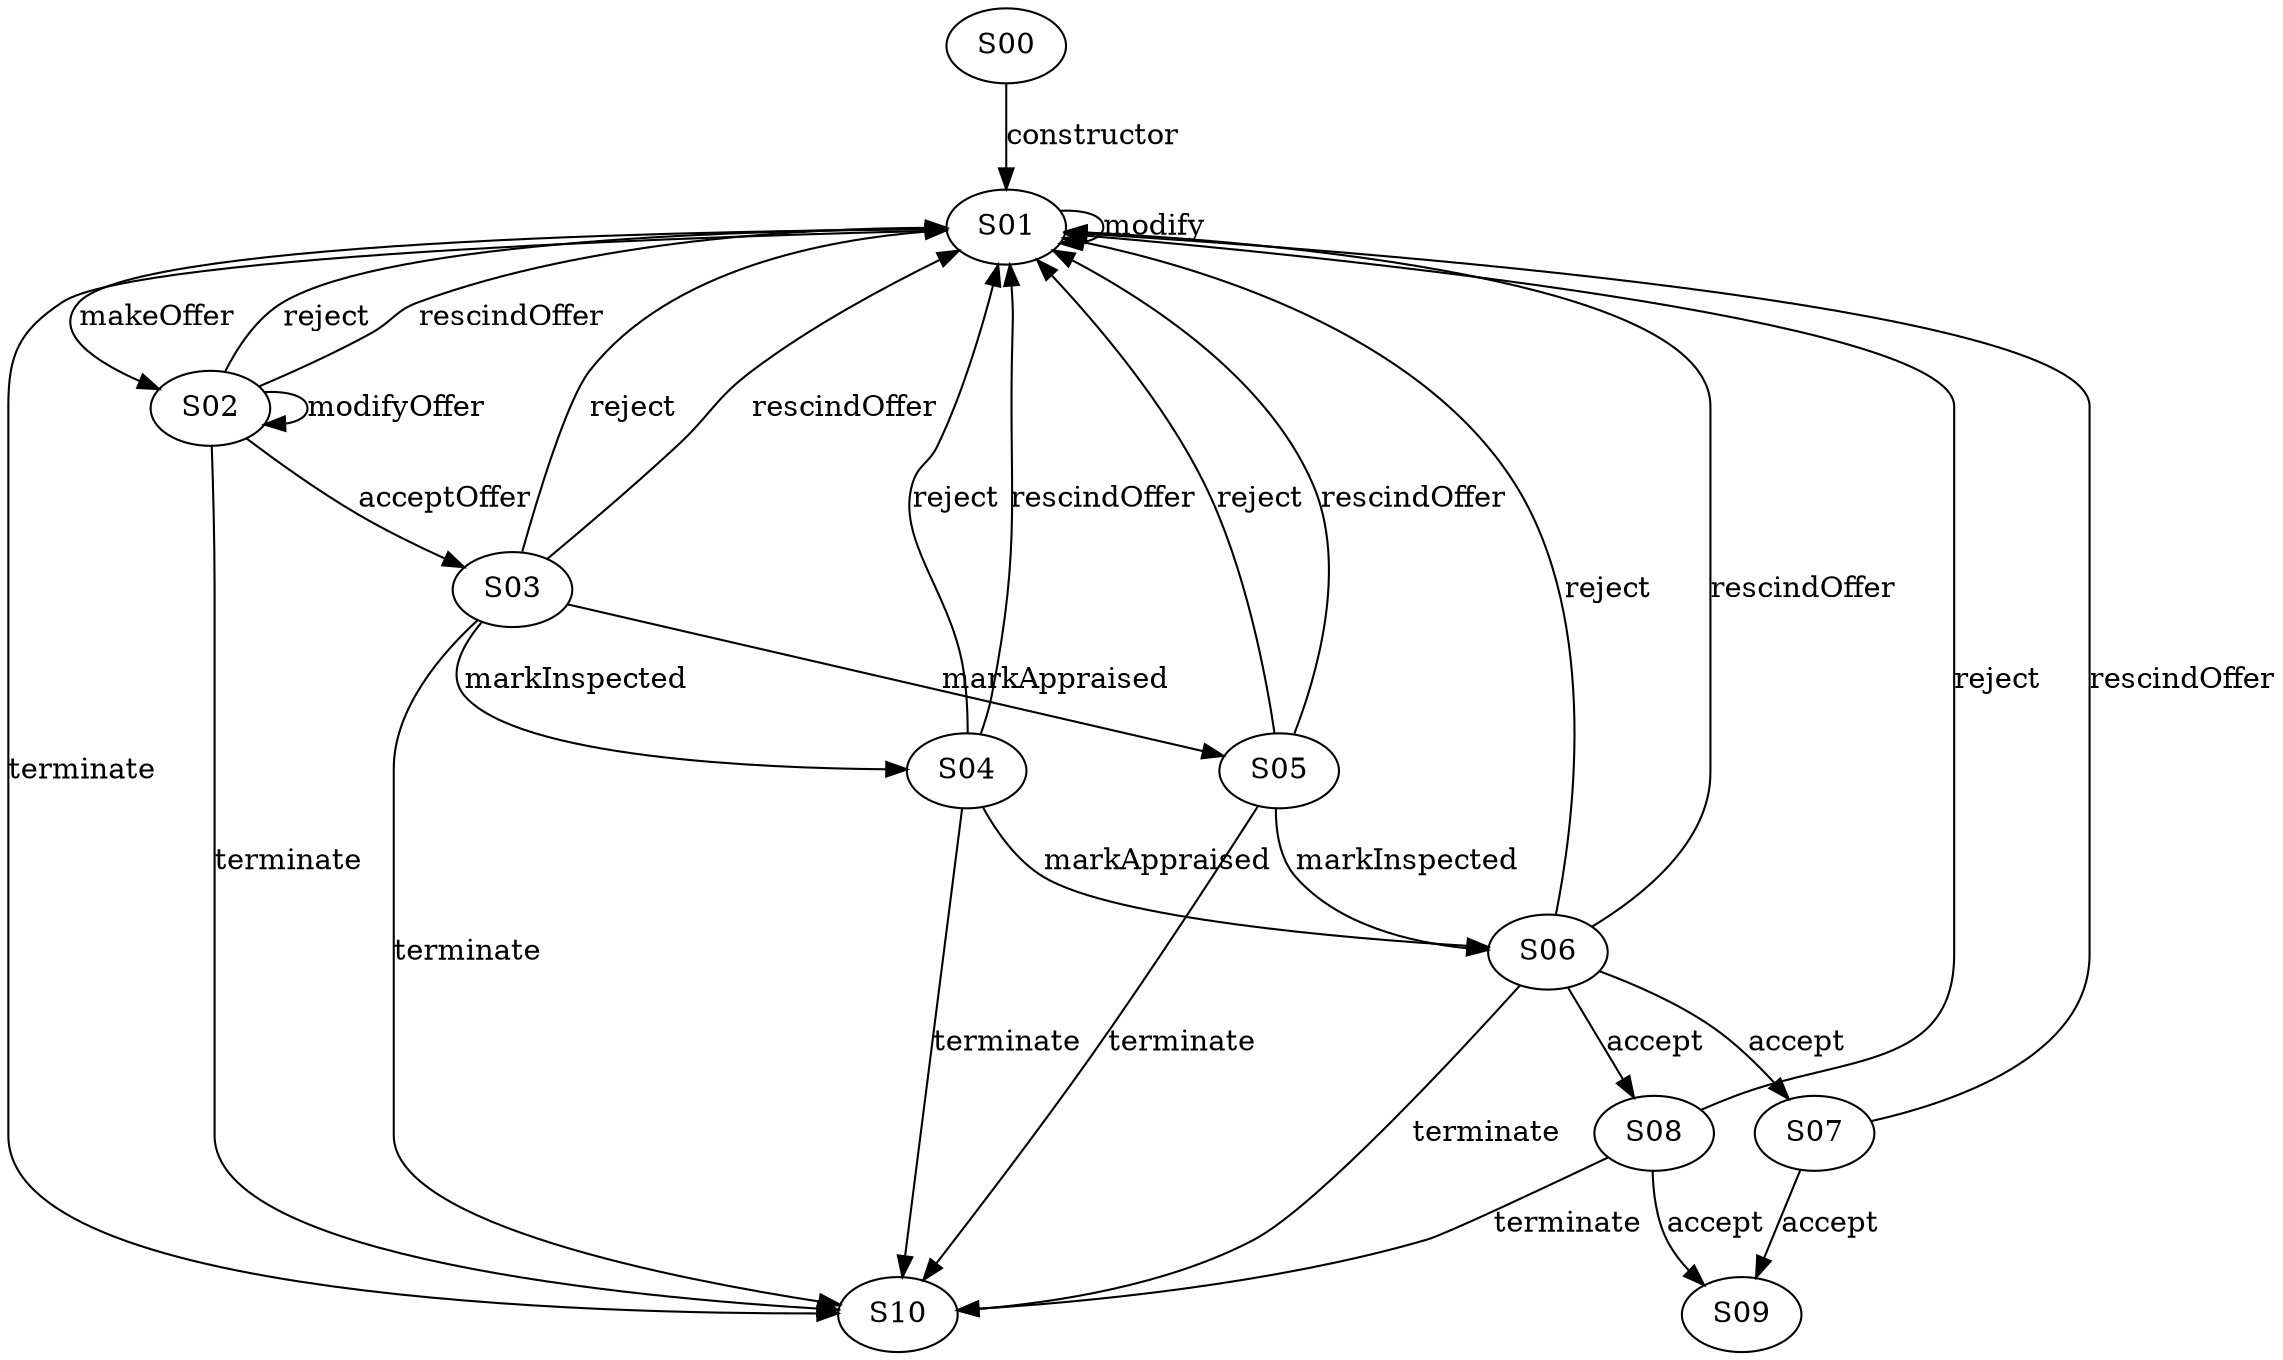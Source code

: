 digraph {

S00->S01 [label="constructor", style="", color="black"]
S01->S10 [label="terminate", style="", color="black"]
S02->S10 [label="terminate", style="", color="black"]
S03->S10 [label="terminate", style="", color="black"]
S04->S10 [label="terminate", style="", color="black"]
S01->S01 [label="modify", style="", color="black"]
S01->S02 [label="makeOffer", style="", color="black"]
S02->S03 [label="acceptOffer", style="", color="black"]
S02->S01 [label="reject", style="", color="black"]
S03->S01 [label="reject", style="", color="black"]
S04->S01 [label="reject", style="", color="black"]
S02->S02 [label="modifyOffer", style="", color="black"]
S02->S01 [label="rescindOffer", style="", color="black"]
S03->S01 [label="rescindOffer", style="", color="black"]
S04->S01 [label="rescindOffer", style="", color="black"]
S03->S05 [label="markAppraised", style="", color="black"]
S04->S06 [label="markAppraised", style="", color="black"]
S03->S04 [label="markInspected", style="", color="black"]
S05->S10 [label="terminate", style="", color="black"]
S06->S10 [label="terminate", style="", color="black"]
S08->S10 [label="terminate", style="", color="black"]
S05->S01 [label="reject", style="", color="black"]
S06->S01 [label="reject", style="", color="black"]
S08->S01 [label="reject", style="", color="black"]
S06->S07 [label="accept", style="", color="black"]
S06->S08 [label="accept", style="", color="black"]
S07->S09 [label="accept", style="", color="black"]
S08->S09 [label="accept", style="", color="black"]
S05->S01 [label="rescindOffer", style="", color="black"]
S06->S01 [label="rescindOffer", style="", color="black"]
S07->S01 [label="rescindOffer", style="", color="black"]
S05->S06 [label="markInspected", style="", color="black"]
}